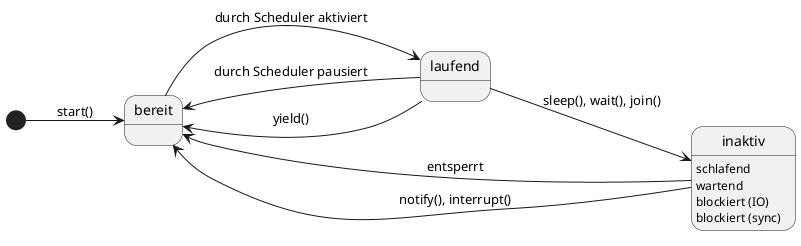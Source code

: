 @startuml
left to right direction

[*] --> bereit : start()

bereit --> laufend : durch Scheduler aktiviert

laufend --> bereit : durch Scheduler pausiert

laufend --> bereit : yield()

laufend --> inaktiv : sleep(), wait(), join()
inaktiv: schlafend
inaktiv: wartend
inaktiv: blockiert (IO)
inaktiv: blockiert (sync)

inaktiv --> bereit : entsperrt

inaktiv --> bereit : notify(), interrupt()

@enduml
